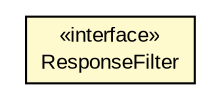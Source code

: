 #!/usr/local/bin/dot
#
# Class diagram 
# Generated by UMLGraph version R5_6-24-gf6e263 (http://www.umlgraph.org/)
#

digraph G {
	edge [fontname="arial",fontsize=10,labelfontname="arial",labelfontsize=10];
	node [fontname="arial",fontsize=10,shape=plaintext];
	nodesep=0.25;
	ranksep=0.5;
	rankdir=LR;
	// org.turbogwt.core.http.ResponseFilter
	c4346 [label=<<table title="org.turbogwt.core.http.ResponseFilter" border="0" cellborder="1" cellspacing="0" cellpadding="2" port="p" bgcolor="lemonChiffon" href="./ResponseFilter.html">
		<tr><td><table border="0" cellspacing="0" cellpadding="1">
<tr><td align="center" balign="center"> &#171;interface&#187; </td></tr>
<tr><td align="center" balign="center"> ResponseFilter </td></tr>
		</table></td></tr>
		</table>>, URL="./ResponseFilter.html", fontname="arial", fontcolor="black", fontsize=10.0];
}

